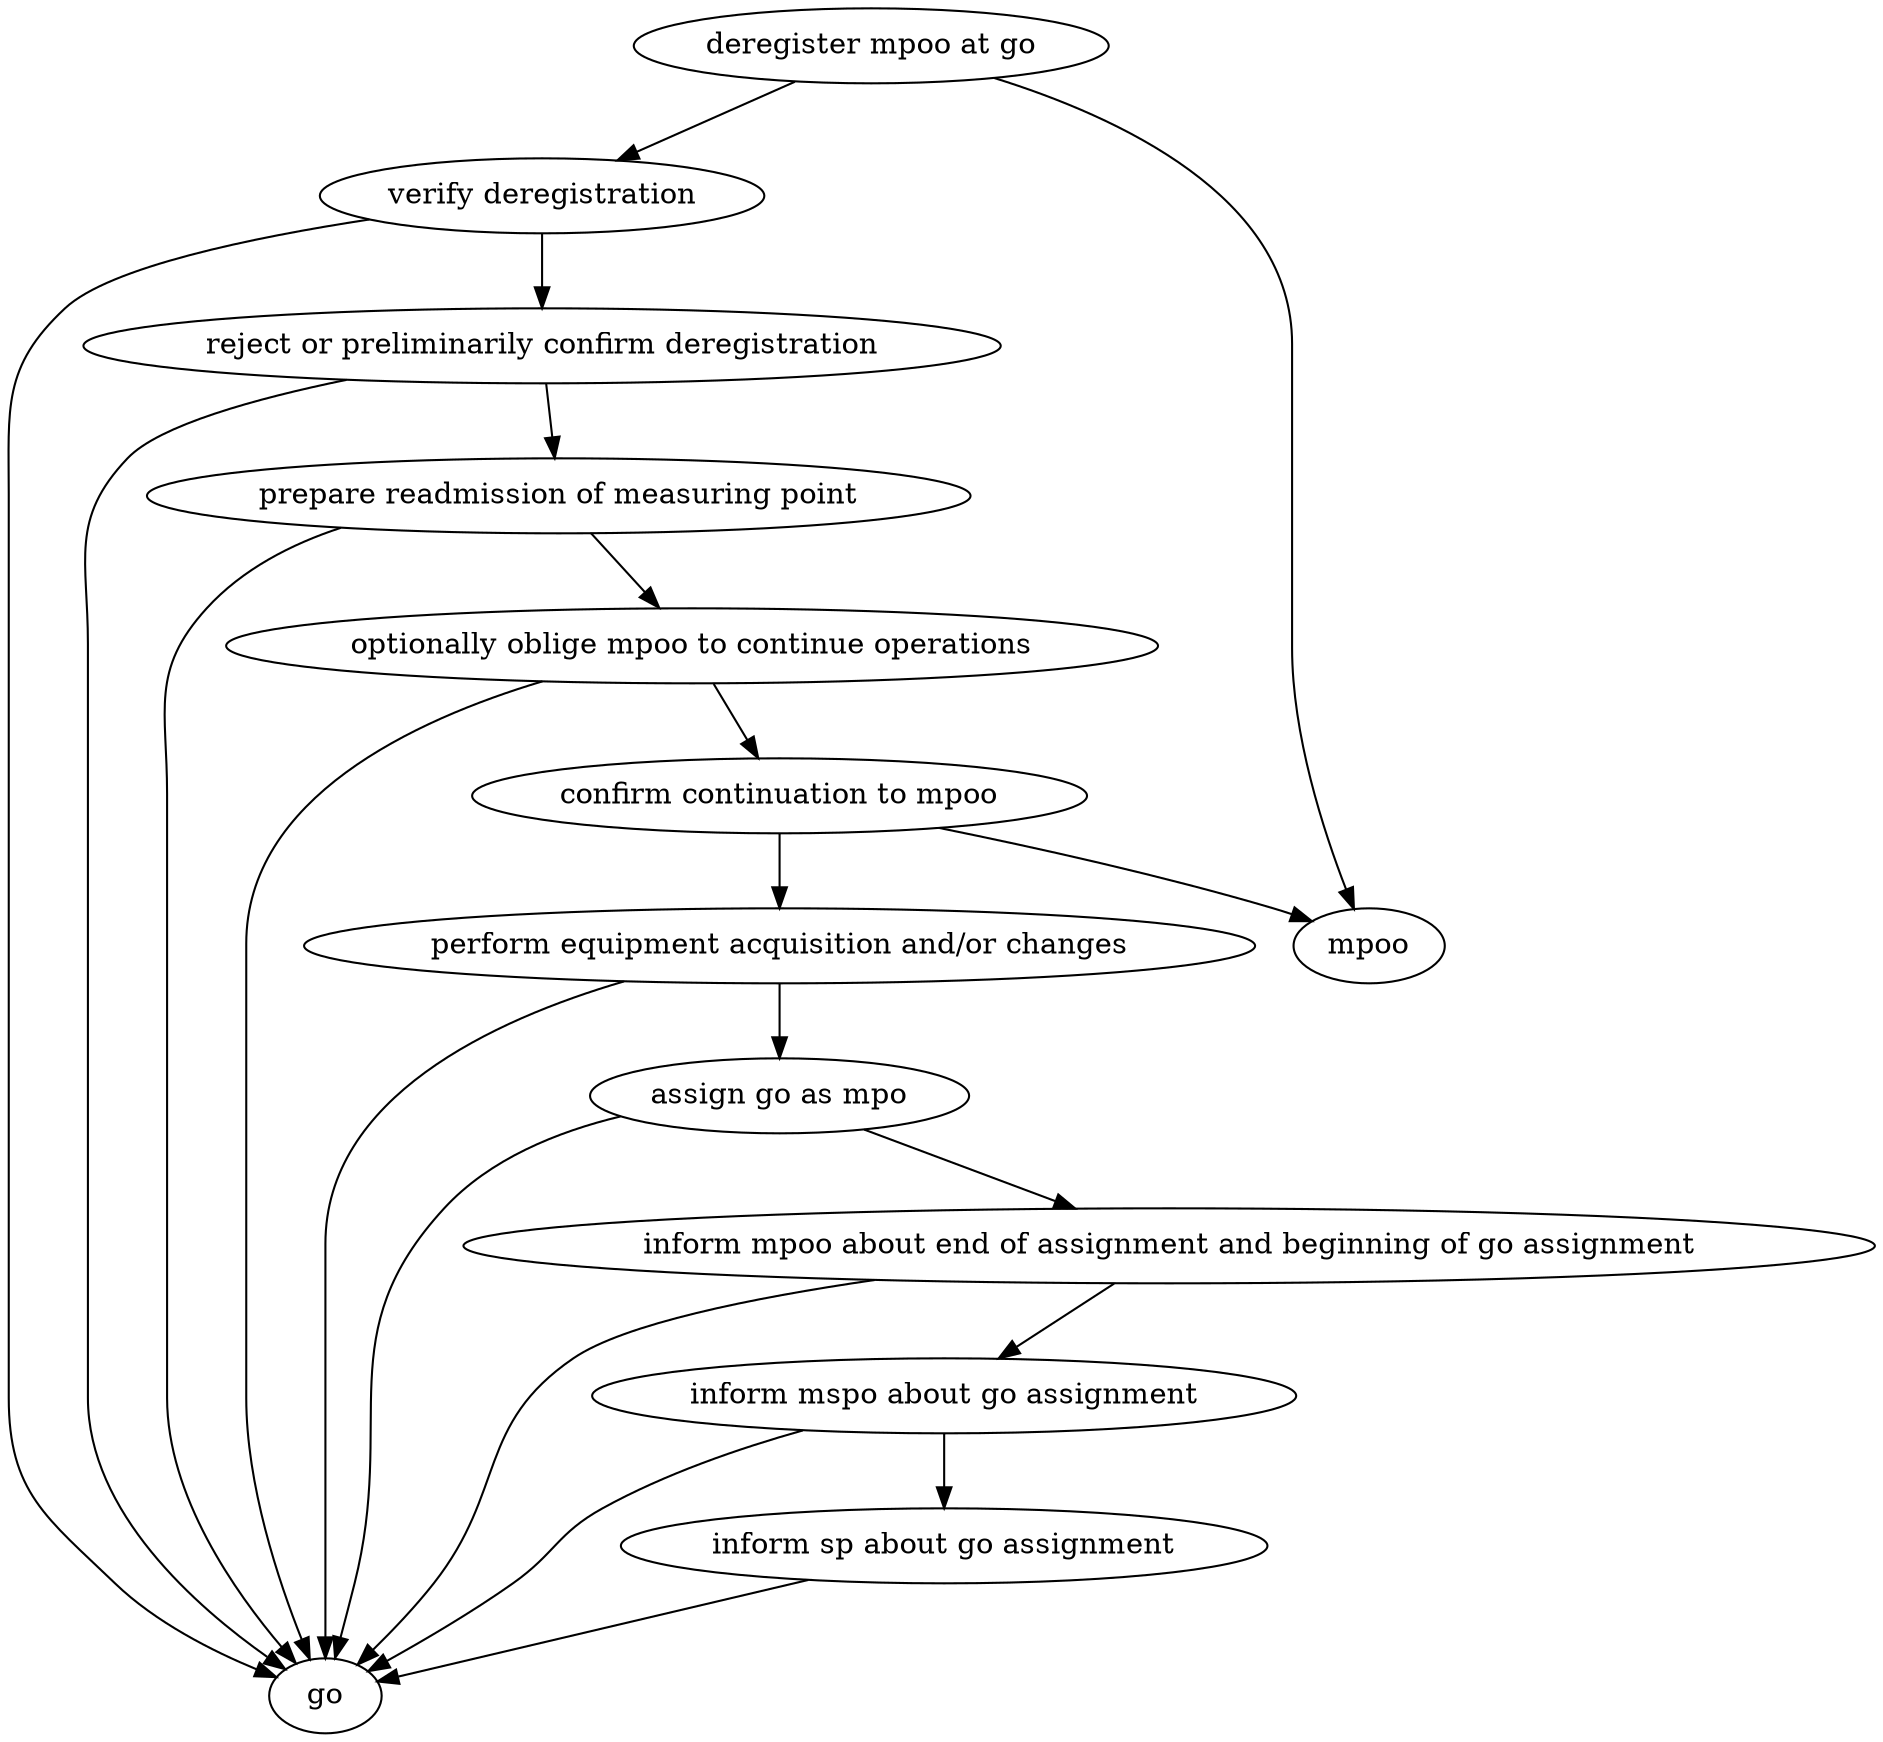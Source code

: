strict digraph "doc-10.3" {
	graph [name="doc-10.3"];
	"deregister mpoo at go"	[attrs="{'type': 'Activity', 'label': 'deregister mpoo at go'}"];
	"verify deregistration"	[attrs="{'type': 'Activity', 'label': 'verify deregistration'}"];
	"deregister mpoo at go" -> "verify deregistration"	[attrs="{'type': 'flow', 'label': 'flow'}"];
	mpoo	[attrs="{'type': 'Actor', 'label': 'mpoo'}"];
	"deregister mpoo at go" -> mpoo	[attrs="{'type': 'actor performer', 'label': 'actor performer'}"];
	"reject or preliminarily confirm deregistration"	[attrs="{'type': 'Activity', 'label': 'reject or preliminarily confirm deregistration'}"];
	"verify deregistration" -> "reject or preliminarily confirm deregistration"	[attrs="{'type': 'flow', 'label': 'flow'}"];
	go	[attrs="{'type': 'Actor', 'label': 'go'}"];
	"verify deregistration" -> go	[attrs="{'type': 'actor performer', 'label': 'actor performer'}"];
	"prepare readmission of measuring point"	[attrs="{'type': 'Activity', 'label': 'prepare readmission of measuring point'}"];
	"reject or preliminarily confirm deregistration" -> "prepare readmission of measuring point"	[attrs="{'type': 'flow', 'label': 'flow'}"];
	"reject or preliminarily confirm deregistration" -> go	[attrs="{'type': 'actor performer', 'label': 'actor performer'}"];
	"optionally oblige mpoo to continue operations"	[attrs="{'type': 'Activity', 'label': 'optionally oblige mpoo to continue operations'}"];
	"prepare readmission of measuring point" -> "optionally oblige mpoo to continue operations"	[attrs="{'type': 'flow', 'label': 'flow'}"];
	"prepare readmission of measuring point" -> go	[attrs="{'type': 'actor performer', 'label': 'actor performer'}"];
	"confirm continuation to mpoo"	[attrs="{'type': 'Activity', 'label': 'confirm continuation to mpoo'}"];
	"optionally oblige mpoo to continue operations" -> "confirm continuation to mpoo"	[attrs="{'type': 'flow', 'label': 'flow'}"];
	"optionally oblige mpoo to continue operations" -> go	[attrs="{'type': 'actor performer', 'label': 'actor performer'}"];
	"perform equipment acquisition and/or changes"	[attrs="{'type': 'Activity', 'label': 'perform equipment acquisition and/or changes'}"];
	"confirm continuation to mpoo" -> "perform equipment acquisition and/or changes"	[attrs="{'type': 'flow', 'label': 'flow'}"];
	"confirm continuation to mpoo" -> mpoo	[attrs="{'type': 'actor performer', 'label': 'actor performer'}"];
	"assign go as mpo"	[attrs="{'type': 'Activity', 'label': 'assign go as mpo'}"];
	"perform equipment acquisition and/or changes" -> "assign go as mpo"	[attrs="{'type': 'flow', 'label': 'flow'}"];
	"perform equipment acquisition and/or changes" -> go	[attrs="{'type': 'actor performer', 'label': 'actor performer'}"];
	"inform mpoo about end of assignment and beginning of go assignment"	[attrs="{'type': 'Activity', 'label': 'inform mpoo about end of assignment and beginning of go assignment'}"];
	"assign go as mpo" -> "inform mpoo about end of assignment and beginning of go assignment"	[attrs="{'type': 'flow', 'label': 'flow'}"];
	"assign go as mpo" -> go	[attrs="{'type': 'actor performer', 'label': 'actor performer'}"];
	"inform mspo about go assignment"	[attrs="{'type': 'Activity', 'label': 'inform mspo about go assignment'}"];
	"inform mpoo about end of assignment and beginning of go assignment" -> "inform mspo about go assignment"	[attrs="{'type': 'flow', 'label': 'flow'}"];
	"inform mpoo about end of assignment and beginning of go assignment" -> go	[attrs="{'type': 'actor performer', 'label': 'actor performer'}"];
	"inform sp about go assignment"	[attrs="{'type': 'Activity', 'label': 'inform sp about go assignment'}"];
	"inform mspo about go assignment" -> "inform sp about go assignment"	[attrs="{'type': 'flow', 'label': 'flow'}"];
	"inform mspo about go assignment" -> go	[attrs="{'type': 'actor performer', 'label': 'actor performer'}"];
	"inform sp about go assignment" -> go	[attrs="{'type': 'actor performer', 'label': 'actor performer'}"];
}
